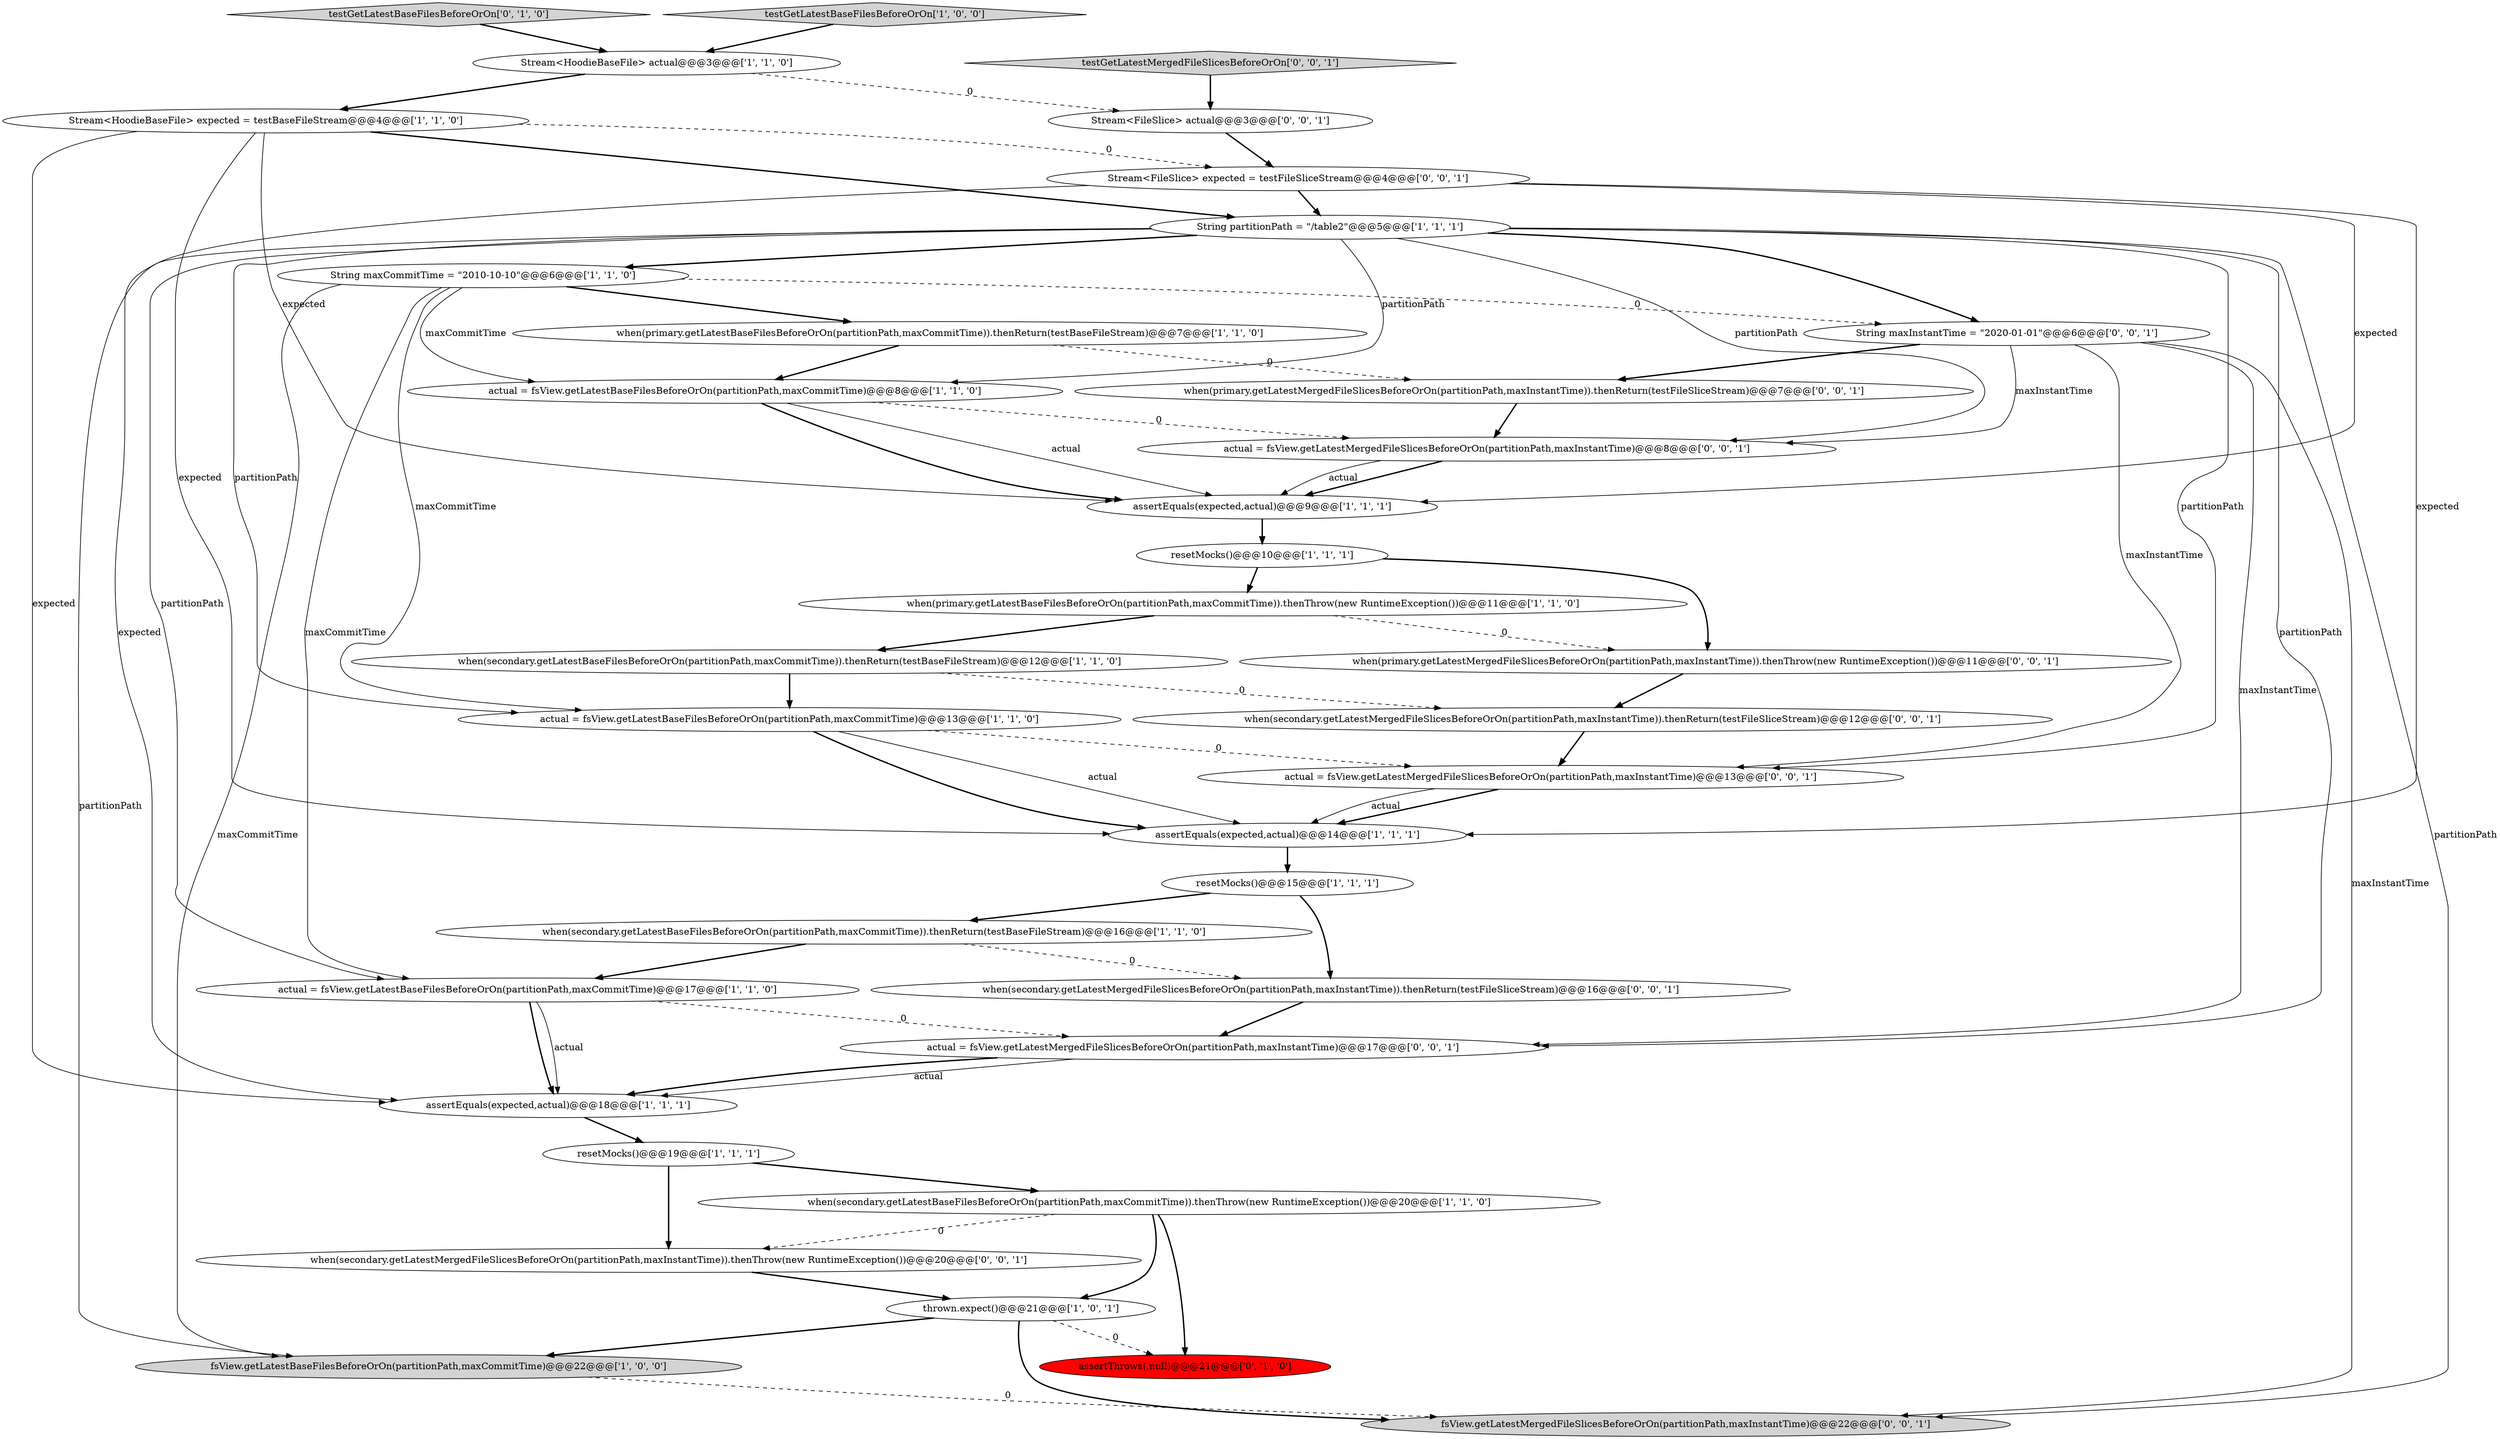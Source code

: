 digraph {
7 [style = filled, label = "actual = fsView.getLatestBaseFilesBeforeOrOn(partitionPath,maxCommitTime)@@@13@@@['1', '1', '0']", fillcolor = white, shape = ellipse image = "AAA0AAABBB1BBB"];
16 [style = filled, label = "when(secondary.getLatestBaseFilesBeforeOrOn(partitionPath,maxCommitTime)).thenReturn(testBaseFileStream)@@@16@@@['1', '1', '0']", fillcolor = white, shape = ellipse image = "AAA0AAABBB1BBB"];
27 [style = filled, label = "when(secondary.getLatestMergedFileSlicesBeforeOrOn(partitionPath,maxInstantTime)).thenReturn(testFileSliceStream)@@@12@@@['0', '0', '1']", fillcolor = white, shape = ellipse image = "AAA0AAABBB3BBB"];
3 [style = filled, label = "String maxCommitTime = \"2010-10-10\"@@@6@@@['1', '1', '0']", fillcolor = white, shape = ellipse image = "AAA0AAABBB1BBB"];
21 [style = filled, label = "testGetLatestBaseFilesBeforeOrOn['0', '1', '0']", fillcolor = lightgray, shape = diamond image = "AAA0AAABBB2BBB"];
24 [style = filled, label = "when(secondary.getLatestMergedFileSlicesBeforeOrOn(partitionPath,maxInstantTime)).thenReturn(testFileSliceStream)@@@16@@@['0', '0', '1']", fillcolor = white, shape = ellipse image = "AAA0AAABBB3BBB"];
29 [style = filled, label = "testGetLatestMergedFileSlicesBeforeOrOn['0', '0', '1']", fillcolor = lightgray, shape = diamond image = "AAA0AAABBB3BBB"];
2 [style = filled, label = "assertEquals(expected,actual)@@@9@@@['1', '1', '1']", fillcolor = white, shape = ellipse image = "AAA0AAABBB1BBB"];
13 [style = filled, label = "thrown.expect()@@@21@@@['1', '0', '1']", fillcolor = white, shape = ellipse image = "AAA0AAABBB1BBB"];
19 [style = filled, label = "when(secondary.getLatestBaseFilesBeforeOrOn(partitionPath,maxCommitTime)).thenReturn(testBaseFileStream)@@@12@@@['1', '1', '0']", fillcolor = white, shape = ellipse image = "AAA0AAABBB1BBB"];
5 [style = filled, label = "actual = fsView.getLatestBaseFilesBeforeOrOn(partitionPath,maxCommitTime)@@@17@@@['1', '1', '0']", fillcolor = white, shape = ellipse image = "AAA0AAABBB1BBB"];
6 [style = filled, label = "actual = fsView.getLatestBaseFilesBeforeOrOn(partitionPath,maxCommitTime)@@@8@@@['1', '1', '0']", fillcolor = white, shape = ellipse image = "AAA0AAABBB1BBB"];
4 [style = filled, label = "testGetLatestBaseFilesBeforeOrOn['1', '0', '0']", fillcolor = lightgray, shape = diamond image = "AAA0AAABBB1BBB"];
0 [style = filled, label = "Stream<HoodieBaseFile> actual@@@3@@@['1', '1', '0']", fillcolor = white, shape = ellipse image = "AAA0AAABBB1BBB"];
26 [style = filled, label = "when(primary.getLatestMergedFileSlicesBeforeOrOn(partitionPath,maxInstantTime)).thenReturn(testFileSliceStream)@@@7@@@['0', '0', '1']", fillcolor = white, shape = ellipse image = "AAA0AAABBB3BBB"];
11 [style = filled, label = "when(primary.getLatestBaseFilesBeforeOrOn(partitionPath,maxCommitTime)).thenThrow(new RuntimeException())@@@11@@@['1', '1', '0']", fillcolor = white, shape = ellipse image = "AAA0AAABBB1BBB"];
15 [style = filled, label = "assertEquals(expected,actual)@@@18@@@['1', '1', '1']", fillcolor = white, shape = ellipse image = "AAA0AAABBB1BBB"];
31 [style = filled, label = "actual = fsView.getLatestMergedFileSlicesBeforeOrOn(partitionPath,maxInstantTime)@@@17@@@['0', '0', '1']", fillcolor = white, shape = ellipse image = "AAA0AAABBB3BBB"];
14 [style = filled, label = "String partitionPath = \"/table2\"@@@5@@@['1', '1', '1']", fillcolor = white, shape = ellipse image = "AAA0AAABBB1BBB"];
34 [style = filled, label = "Stream<FileSlice> actual@@@3@@@['0', '0', '1']", fillcolor = white, shape = ellipse image = "AAA0AAABBB3BBB"];
17 [style = filled, label = "when(primary.getLatestBaseFilesBeforeOrOn(partitionPath,maxCommitTime)).thenReturn(testBaseFileStream)@@@7@@@['1', '1', '0']", fillcolor = white, shape = ellipse image = "AAA0AAABBB1BBB"];
12 [style = filled, label = "assertEquals(expected,actual)@@@14@@@['1', '1', '1']", fillcolor = white, shape = ellipse image = "AAA0AAABBB1BBB"];
35 [style = filled, label = "actual = fsView.getLatestMergedFileSlicesBeforeOrOn(partitionPath,maxInstantTime)@@@8@@@['0', '0', '1']", fillcolor = white, shape = ellipse image = "AAA0AAABBB3BBB"];
22 [style = filled, label = "assertThrows(,null)@@@21@@@['0', '1', '0']", fillcolor = red, shape = ellipse image = "AAA1AAABBB2BBB"];
1 [style = filled, label = "resetMocks()@@@19@@@['1', '1', '1']", fillcolor = white, shape = ellipse image = "AAA0AAABBB1BBB"];
33 [style = filled, label = "when(secondary.getLatestMergedFileSlicesBeforeOrOn(partitionPath,maxInstantTime)).thenThrow(new RuntimeException())@@@20@@@['0', '0', '1']", fillcolor = white, shape = ellipse image = "AAA0AAABBB3BBB"];
28 [style = filled, label = "actual = fsView.getLatestMergedFileSlicesBeforeOrOn(partitionPath,maxInstantTime)@@@13@@@['0', '0', '1']", fillcolor = white, shape = ellipse image = "AAA0AAABBB3BBB"];
10 [style = filled, label = "when(secondary.getLatestBaseFilesBeforeOrOn(partitionPath,maxCommitTime)).thenThrow(new RuntimeException())@@@20@@@['1', '1', '0']", fillcolor = white, shape = ellipse image = "AAA0AAABBB1BBB"];
18 [style = filled, label = "Stream<HoodieBaseFile> expected = testBaseFileStream@@@4@@@['1', '1', '0']", fillcolor = white, shape = ellipse image = "AAA0AAABBB1BBB"];
30 [style = filled, label = "String maxInstantTime = \"2020-01-01\"@@@6@@@['0', '0', '1']", fillcolor = white, shape = ellipse image = "AAA0AAABBB3BBB"];
9 [style = filled, label = "fsView.getLatestBaseFilesBeforeOrOn(partitionPath,maxCommitTime)@@@22@@@['1', '0', '0']", fillcolor = lightgray, shape = ellipse image = "AAA0AAABBB1BBB"];
20 [style = filled, label = "resetMocks()@@@10@@@['1', '1', '1']", fillcolor = white, shape = ellipse image = "AAA0AAABBB1BBB"];
23 [style = filled, label = "Stream<FileSlice> expected = testFileSliceStream@@@4@@@['0', '0', '1']", fillcolor = white, shape = ellipse image = "AAA0AAABBB3BBB"];
8 [style = filled, label = "resetMocks()@@@15@@@['1', '1', '1']", fillcolor = white, shape = ellipse image = "AAA0AAABBB1BBB"];
25 [style = filled, label = "when(primary.getLatestMergedFileSlicesBeforeOrOn(partitionPath,maxInstantTime)).thenThrow(new RuntimeException())@@@11@@@['0', '0', '1']", fillcolor = white, shape = ellipse image = "AAA0AAABBB3BBB"];
32 [style = filled, label = "fsView.getLatestMergedFileSlicesBeforeOrOn(partitionPath,maxInstantTime)@@@22@@@['0', '0', '1']", fillcolor = lightgray, shape = ellipse image = "AAA0AAABBB3BBB"];
10->22 [style = bold, label=""];
14->3 [style = bold, label=""];
8->16 [style = bold, label=""];
14->6 [style = solid, label="partitionPath"];
3->7 [style = solid, label="maxCommitTime"];
19->27 [style = dashed, label="0"];
14->28 [style = solid, label="partitionPath"];
2->20 [style = bold, label=""];
3->30 [style = dashed, label="0"];
13->32 [style = bold, label=""];
14->30 [style = bold, label=""];
21->0 [style = bold, label=""];
18->12 [style = solid, label="expected"];
17->6 [style = bold, label=""];
7->12 [style = bold, label=""];
16->24 [style = dashed, label="0"];
27->28 [style = bold, label=""];
30->26 [style = bold, label=""];
35->2 [style = bold, label=""];
23->12 [style = solid, label="expected"];
5->15 [style = bold, label=""];
30->28 [style = solid, label="maxInstantTime"];
10->33 [style = dashed, label="0"];
30->31 [style = solid, label="maxInstantTime"];
28->12 [style = bold, label=""];
11->19 [style = bold, label=""];
29->34 [style = bold, label=""];
23->15 [style = solid, label="expected"];
3->5 [style = solid, label="maxCommitTime"];
20->25 [style = bold, label=""];
31->15 [style = bold, label=""];
33->13 [style = bold, label=""];
3->6 [style = solid, label="maxCommitTime"];
3->9 [style = solid, label="maxCommitTime"];
30->32 [style = solid, label="maxInstantTime"];
31->15 [style = solid, label="actual"];
6->35 [style = dashed, label="0"];
4->0 [style = bold, label=""];
35->2 [style = solid, label="actual"];
9->32 [style = dashed, label="0"];
6->2 [style = bold, label=""];
23->14 [style = bold, label=""];
14->32 [style = solid, label="partitionPath"];
25->27 [style = bold, label=""];
14->31 [style = solid, label="partitionPath"];
5->15 [style = solid, label="actual"];
7->12 [style = solid, label="actual"];
1->33 [style = bold, label=""];
14->9 [style = solid, label="partitionPath"];
18->2 [style = solid, label="expected"];
23->2 [style = solid, label="expected"];
10->13 [style = bold, label=""];
24->31 [style = bold, label=""];
14->5 [style = solid, label="partitionPath"];
7->28 [style = dashed, label="0"];
18->23 [style = dashed, label="0"];
12->8 [style = bold, label=""];
6->2 [style = solid, label="actual"];
14->35 [style = solid, label="partitionPath"];
26->35 [style = bold, label=""];
28->12 [style = solid, label="actual"];
11->25 [style = dashed, label="0"];
5->31 [style = dashed, label="0"];
16->5 [style = bold, label=""];
0->34 [style = dashed, label="0"];
3->17 [style = bold, label=""];
0->18 [style = bold, label=""];
18->15 [style = solid, label="expected"];
34->23 [style = bold, label=""];
17->26 [style = dashed, label="0"];
13->9 [style = bold, label=""];
1->10 [style = bold, label=""];
30->35 [style = solid, label="maxInstantTime"];
13->22 [style = dashed, label="0"];
19->7 [style = bold, label=""];
18->14 [style = bold, label=""];
14->7 [style = solid, label="partitionPath"];
20->11 [style = bold, label=""];
15->1 [style = bold, label=""];
8->24 [style = bold, label=""];
}
